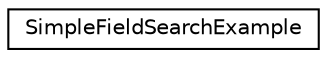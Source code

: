 digraph "Graphical Class Hierarchy"
{
  edge [fontname="Helvetica",fontsize="10",labelfontname="Helvetica",labelfontsize="10"];
  node [fontname="Helvetica",fontsize="10",shape=record];
  rankdir="LR";
  Node1 [label="SimpleFieldSearchExample",height=0.2,width=0.4,color="black", fillcolor="white", style="filled",URL="$class_simple_field_search_example.html"];
}
